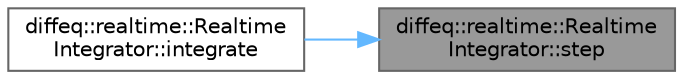 digraph "diffeq::realtime::RealtimeIntegrator::step"
{
 // LATEX_PDF_SIZE
  bgcolor="transparent";
  edge [fontname=Helvetica,fontsize=10,labelfontname=Helvetica,labelfontsize=10];
  node [fontname=Helvetica,fontsize=10,shape=box,height=0.2,width=0.4];
  rankdir="RL";
  Node1 [id="Node000001",label="diffeq::realtime::Realtime\lIntegrator::step",height=0.2,width=0.4,color="gray40", fillcolor="grey60", style="filled", fontcolor="black",tooltip="Enhanced step function with signal processing."];
  Node1 -> Node2 [id="edge1_Node000001_Node000002",dir="back",color="steelblue1",style="solid",tooltip=" "];
  Node2 [id="Node000002",label="diffeq::realtime::Realtime\lIntegrator::integrate",height=0.2,width=0.4,color="grey40", fillcolor="white", style="filled",URL="$classdiffeq_1_1realtime_1_1_realtime_integrator.html#a110584bc4067d0d3ff567c8d5a1f70a1",tooltip="Enhanced integrate function with real-time capabilities."];
}
